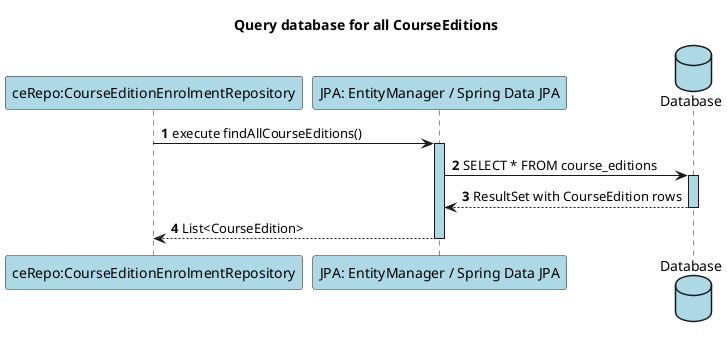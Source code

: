 @startuml

autonumber

title Query database for all CourseEditions

participant "ceRepo:CourseEditionEnrolmentRepository" as R #lightblue
participant "JPA: EntityManager / Spring Data JPA" as JPA #lightblue
database "Database" as DB #lightblue

R -> JPA ++ #lightblue: execute findAllCourseEditions()
JPA -> DB ++ #lightblue: SELECT * FROM course_editions
DB --> JPA --: ResultSet with CourseEdition rows
JPA --> R --: List<CourseEdition>

@enduml